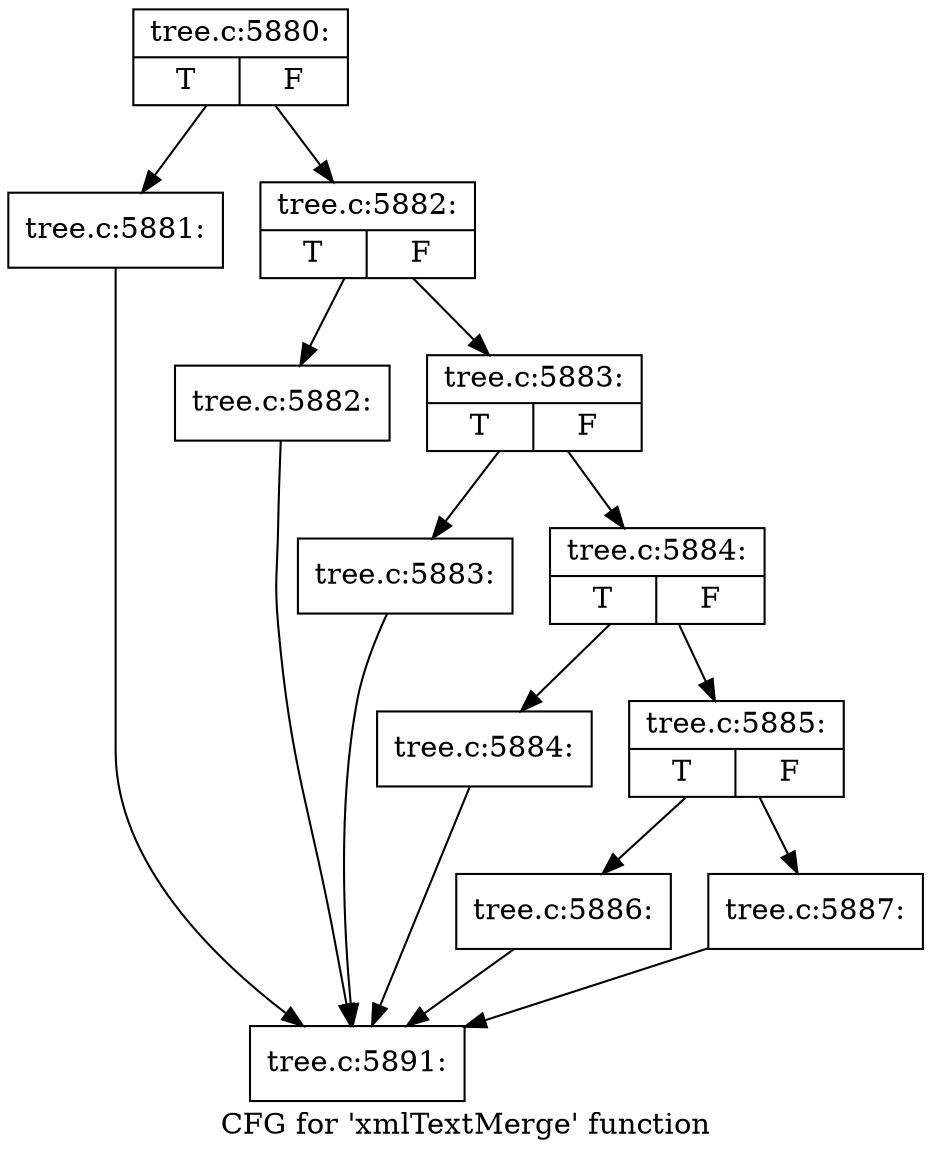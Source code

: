 digraph "CFG for 'xmlTextMerge' function" {
	label="CFG for 'xmlTextMerge' function";

	Node0x55ad0bb19d40 [shape=record,label="{tree.c:5880:|{<s0>T|<s1>F}}"];
	Node0x55ad0bb19d40 -> Node0x55ad0bb1b920;
	Node0x55ad0bb19d40 -> Node0x55ad0bb1b970;
	Node0x55ad0bb1b920 [shape=record,label="{tree.c:5881:}"];
	Node0x55ad0bb1b920 -> Node0x55ad0bb1b170;
	Node0x55ad0bb1b970 [shape=record,label="{tree.c:5882:|{<s0>T|<s1>F}}"];
	Node0x55ad0bb1b970 -> Node0x55ad0bb1be60;
	Node0x55ad0bb1b970 -> Node0x55ad0bb1beb0;
	Node0x55ad0bb1be60 [shape=record,label="{tree.c:5882:}"];
	Node0x55ad0bb1be60 -> Node0x55ad0bb1b170;
	Node0x55ad0bb1beb0 [shape=record,label="{tree.c:5883:|{<s0>T|<s1>F}}"];
	Node0x55ad0bb1beb0 -> Node0x55ad0bb1c3a0;
	Node0x55ad0bb1beb0 -> Node0x55ad0bb1c3f0;
	Node0x55ad0bb1c3a0 [shape=record,label="{tree.c:5883:}"];
	Node0x55ad0bb1c3a0 -> Node0x55ad0bb1b170;
	Node0x55ad0bb1c3f0 [shape=record,label="{tree.c:5884:|{<s0>T|<s1>F}}"];
	Node0x55ad0bb1c3f0 -> Node0x55ad0bb1c970;
	Node0x55ad0bb1c3f0 -> Node0x55ad0bb1c9c0;
	Node0x55ad0bb1c970 [shape=record,label="{tree.c:5884:}"];
	Node0x55ad0bb1c970 -> Node0x55ad0bb1b170;
	Node0x55ad0bb1c9c0 [shape=record,label="{tree.c:5885:|{<s0>T|<s1>F}}"];
	Node0x55ad0bb1c9c0 -> Node0x55ad0bb1cf40;
	Node0x55ad0bb1c9c0 -> Node0x55ad0bb1cf90;
	Node0x55ad0bb1cf40 [shape=record,label="{tree.c:5886:}"];
	Node0x55ad0bb1cf40 -> Node0x55ad0bb1b170;
	Node0x55ad0bb1cf90 [shape=record,label="{tree.c:5887:}"];
	Node0x55ad0bb1cf90 -> Node0x55ad0bb1b170;
	Node0x55ad0bb1b170 [shape=record,label="{tree.c:5891:}"];
}
